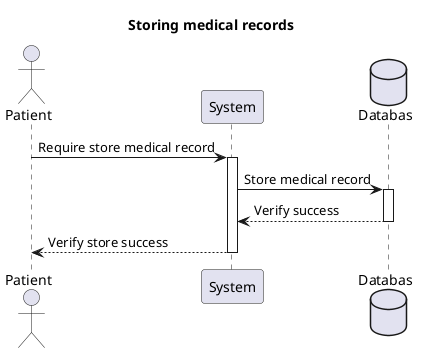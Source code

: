 
@startuml
title Storing medical records

actor "Patient" as Patient
participant "System" as system
database "Databas" as db
 Patient -> system: Require store medical record
activate system
system -> db: Store medical record
activate db
db --> system: Verify success
deactivate db
system --> Patient: Verify store success
deactivate system

@enduml